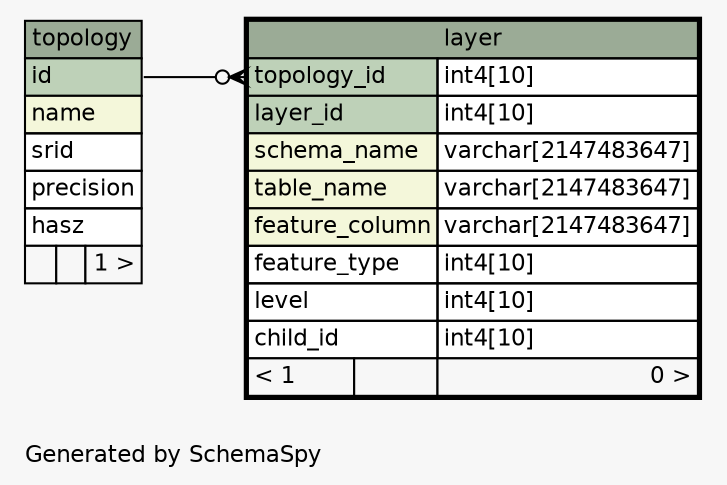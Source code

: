 // dot 2.38.0 on Windows 10 10.0
// SchemaSpy rev 590
digraph "oneDegreeRelationshipsDiagram" {
  graph [
    rankdir="RL"
    bgcolor="#f7f7f7"
    label="\nGenerated by SchemaSpy"
    labeljust="l"
    nodesep="0.18"
    ranksep="0.46"
    fontname="Helvetica"
    fontsize="11"
  ];
  node [
    fontname="Helvetica"
    fontsize="11"
    shape="plaintext"
  ];
  edge [
    arrowsize="0.8"
  ];
  "layer":"topology_id":w -> "topology":"id":e [arrowhead=none dir=back arrowtail=crowodot];
  "layer" [
    label=<
    <TABLE BORDER="2" CELLBORDER="1" CELLSPACING="0" BGCOLOR="#ffffff">
      <TR><TD COLSPAN="3" BGCOLOR="#9bab96" ALIGN="CENTER">layer</TD></TR>
      <TR><TD PORT="topology_id" COLSPAN="2" BGCOLOR="#bed1b8" ALIGN="LEFT">topology_id</TD><TD PORT="topology_id.type" ALIGN="LEFT">int4[10]</TD></TR>
      <TR><TD PORT="layer_id" COLSPAN="2" BGCOLOR="#bed1b8" ALIGN="LEFT">layer_id</TD><TD PORT="layer_id.type" ALIGN="LEFT">int4[10]</TD></TR>
      <TR><TD PORT="schema_name" COLSPAN="2" BGCOLOR="#f4f7da" ALIGN="LEFT">schema_name</TD><TD PORT="schema_name.type" ALIGN="LEFT">varchar[2147483647]</TD></TR>
      <TR><TD PORT="table_name" COLSPAN="2" BGCOLOR="#f4f7da" ALIGN="LEFT">table_name</TD><TD PORT="table_name.type" ALIGN="LEFT">varchar[2147483647]</TD></TR>
      <TR><TD PORT="feature_column" COLSPAN="2" BGCOLOR="#f4f7da" ALIGN="LEFT">feature_column</TD><TD PORT="feature_column.type" ALIGN="LEFT">varchar[2147483647]</TD></TR>
      <TR><TD PORT="feature_type" COLSPAN="2" ALIGN="LEFT">feature_type</TD><TD PORT="feature_type.type" ALIGN="LEFT">int4[10]</TD></TR>
      <TR><TD PORT="level" COLSPAN="2" ALIGN="LEFT">level</TD><TD PORT="level.type" ALIGN="LEFT">int4[10]</TD></TR>
      <TR><TD PORT="child_id" COLSPAN="2" ALIGN="LEFT">child_id</TD><TD PORT="child_id.type" ALIGN="LEFT">int4[10]</TD></TR>
      <TR><TD ALIGN="LEFT" BGCOLOR="#f7f7f7">&lt; 1</TD><TD ALIGN="RIGHT" BGCOLOR="#f7f7f7">  </TD><TD ALIGN="RIGHT" BGCOLOR="#f7f7f7">0 &gt;</TD></TR>
    </TABLE>>
    URL="layer.html"
    tooltip="layer"
  ];
  "topology" [
    label=<
    <TABLE BORDER="0" CELLBORDER="1" CELLSPACING="0" BGCOLOR="#ffffff">
      <TR><TD COLSPAN="3" BGCOLOR="#9bab96" ALIGN="CENTER">topology</TD></TR>
      <TR><TD PORT="id" COLSPAN="3" BGCOLOR="#bed1b8" ALIGN="LEFT">id</TD></TR>
      <TR><TD PORT="name" COLSPAN="3" BGCOLOR="#f4f7da" ALIGN="LEFT">name</TD></TR>
      <TR><TD PORT="srid" COLSPAN="3" ALIGN="LEFT">srid</TD></TR>
      <TR><TD PORT="precision" COLSPAN="3" ALIGN="LEFT">precision</TD></TR>
      <TR><TD PORT="hasz" COLSPAN="3" ALIGN="LEFT">hasz</TD></TR>
      <TR><TD ALIGN="LEFT" BGCOLOR="#f7f7f7">  </TD><TD ALIGN="RIGHT" BGCOLOR="#f7f7f7">  </TD><TD ALIGN="RIGHT" BGCOLOR="#f7f7f7">1 &gt;</TD></TR>
    </TABLE>>
    URL="topology.html"
    tooltip="topology"
  ];
}
